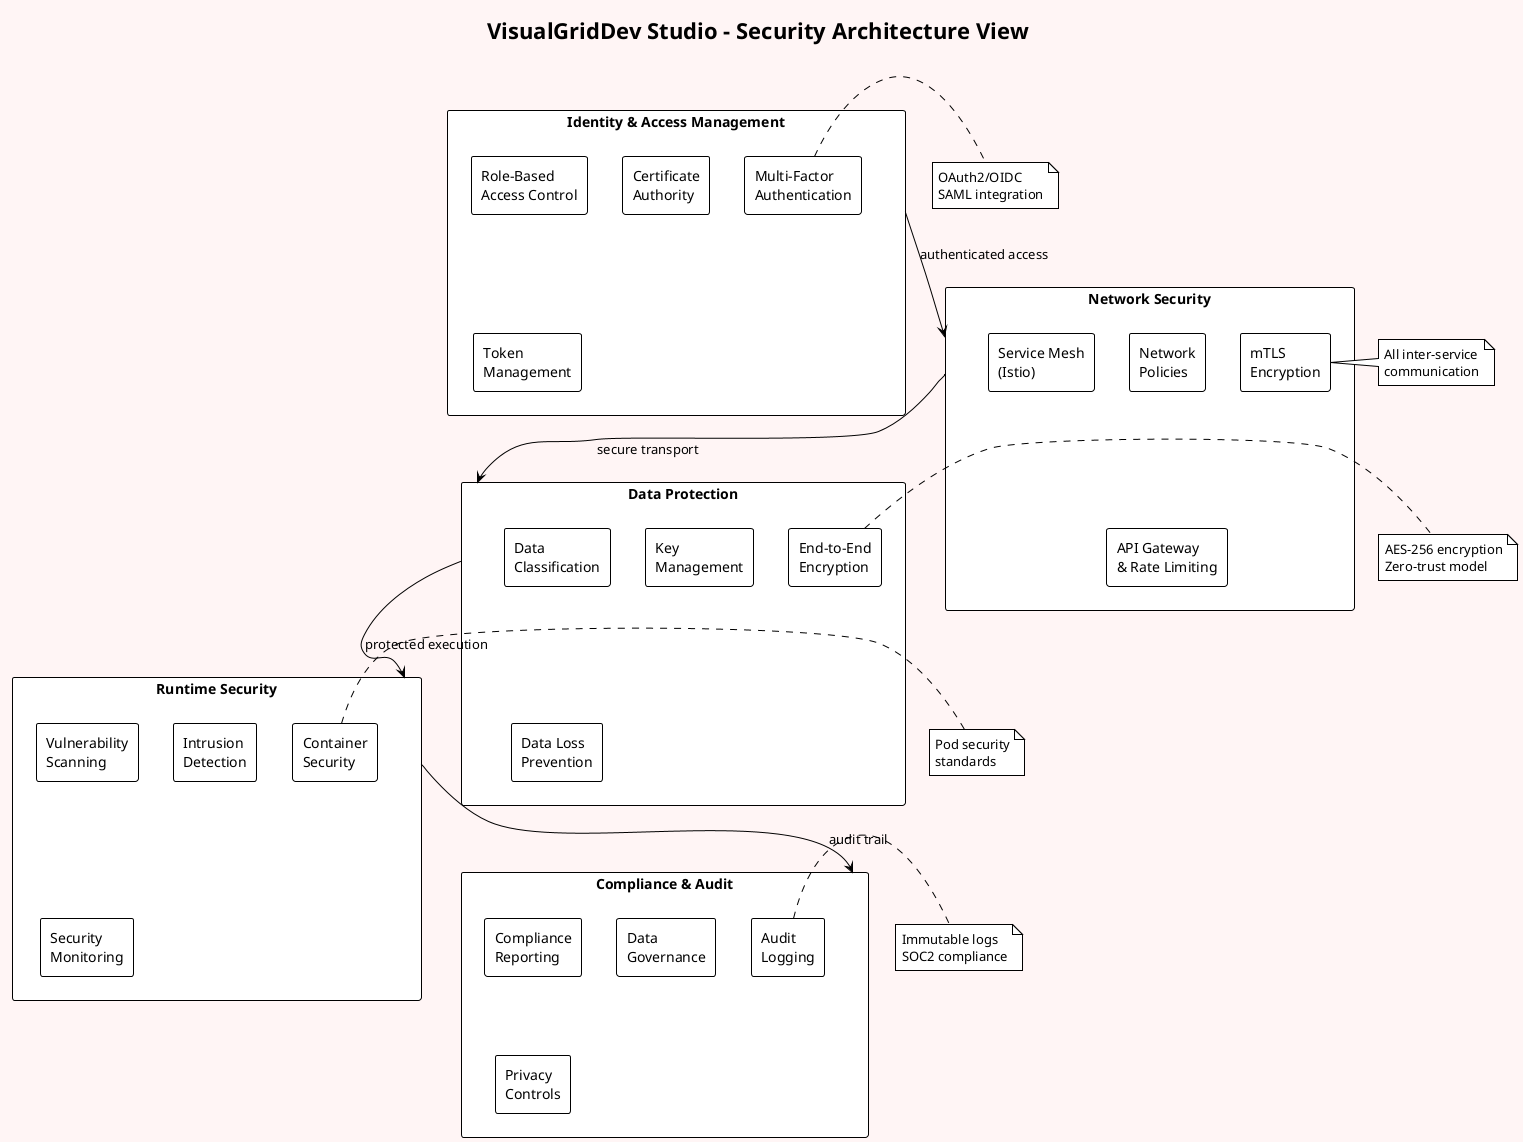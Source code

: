 @startuml
!theme plain
skinparam backgroundColor #fff5f5

title VisualGridDev Studio - Security Architecture View

rectangle "Identity & Access Management" as iam {
  rectangle "Multi-Factor\nAuthentication" as mfa
  rectangle "Role-Based\nAccess Control" as rbac
  rectangle "Certificate\nAuthority" as ca
  rectangle "Token\nManagement" as tokens
}

rectangle "Network Security" as network {
  rectangle "mTLS\nEncryption" as mtls
  rectangle "Network\nPolicies" as netpol
  rectangle "Service Mesh\n(Istio)" as mesh
  rectangle "API Gateway\n& Rate Limiting" as gateway
}

rectangle "Data Protection" as data {
  rectangle "End-to-End\nEncryption" as e2e
  rectangle "Data\nClassification" as classification
  rectangle "Key\nManagement" as keys
  rectangle "Data Loss\nPrevention" as dlp
}

rectangle "Runtime Security" as runtime {
  rectangle "Container\nSecurity" as containers
  rectangle "Vulnerability\nScanning" as scanning
  rectangle "Intrusion\nDetection" as ids
  rectangle "Security\nMonitoring" as secmon
}

rectangle "Compliance & Audit" as compliance {
  rectangle "Audit\nLogging" as audit
  rectangle "Compliance\nReporting" as reporting
  rectangle "Data\nGovernance" as governance
  rectangle "Privacy\nControls" as privacy
}

iam --> network : authenticated access
network --> data : secure transport
data --> runtime : protected execution
runtime --> compliance : audit trail

note right of mfa : OAuth2/OIDC\nSAML integration
note right of mtls : All inter-service\ncommunication
note right of e2e : AES-256 encryption\nZero-trust model
note right of containers : Pod security\nstandards
note right of audit : Immutable logs\nSOC2 compliance

@enduml